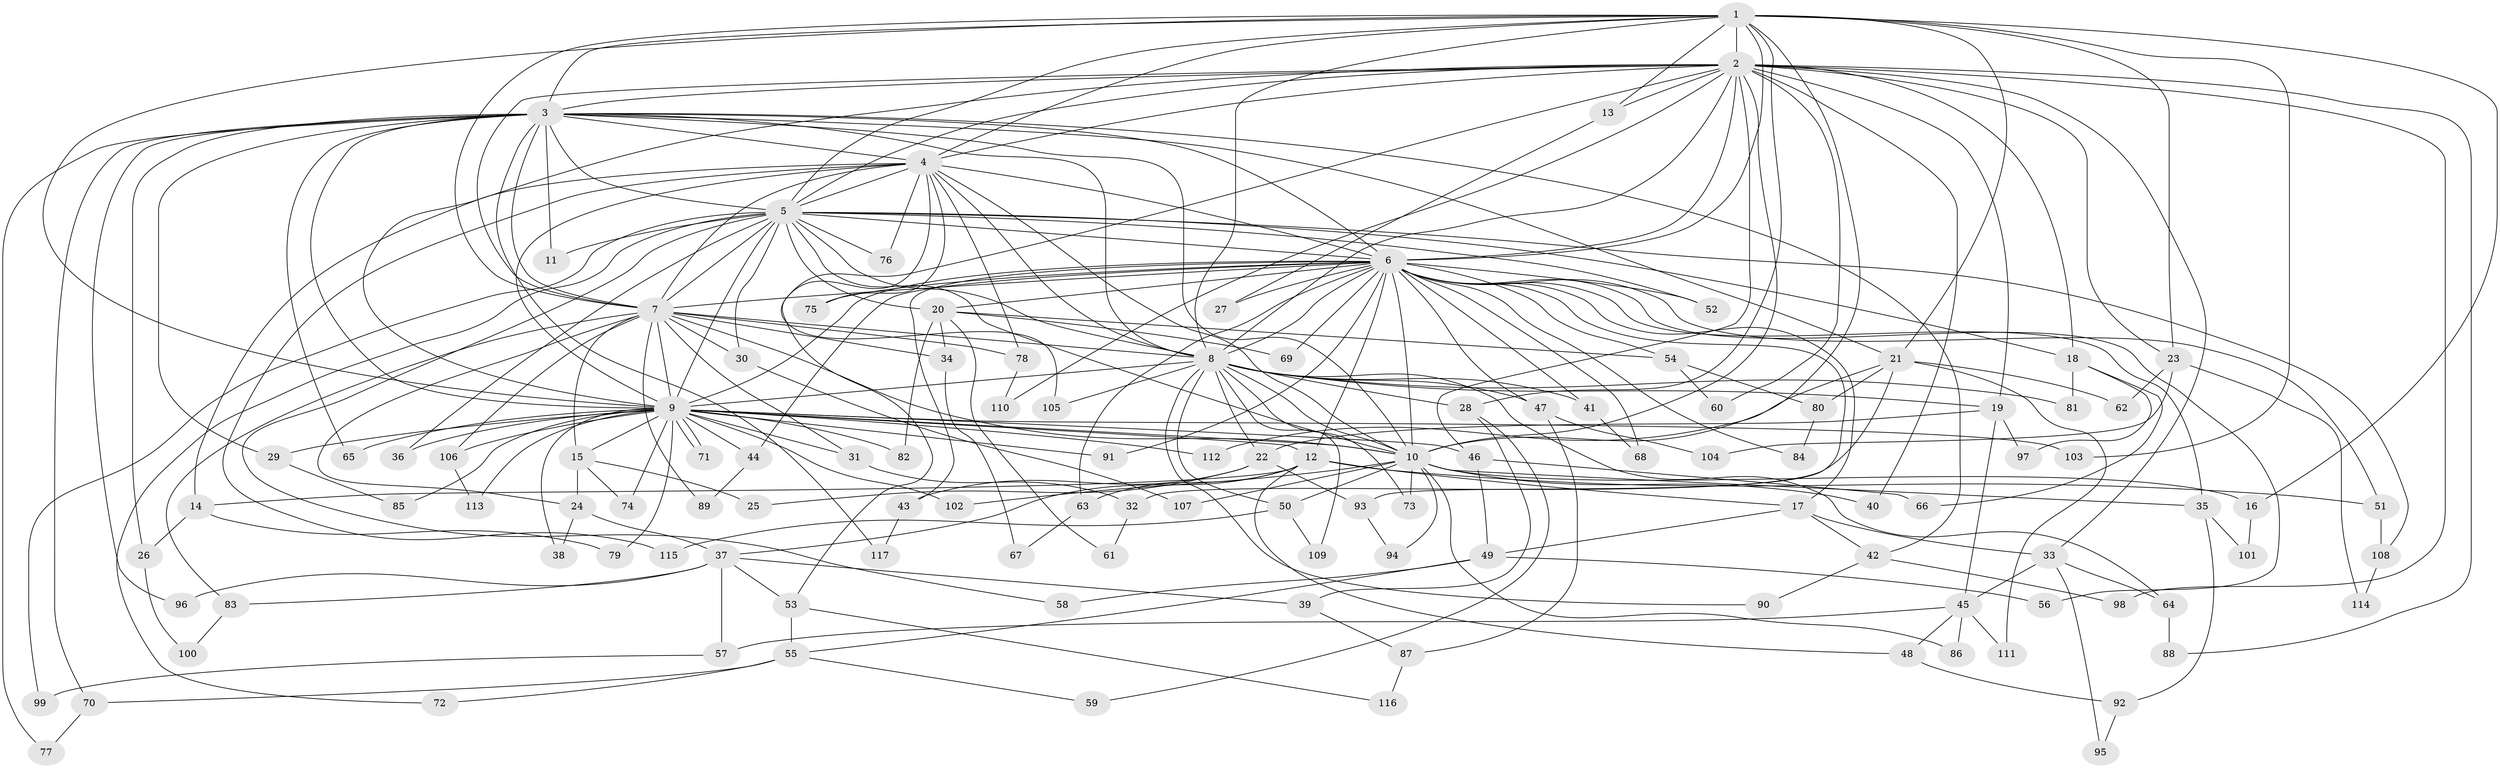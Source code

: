 // Generated by graph-tools (version 1.1) at 2025/14/03/09/25 04:14:01]
// undirected, 117 vertices, 259 edges
graph export_dot {
graph [start="1"]
  node [color=gray90,style=filled];
  1;
  2;
  3;
  4;
  5;
  6;
  7;
  8;
  9;
  10;
  11;
  12;
  13;
  14;
  15;
  16;
  17;
  18;
  19;
  20;
  21;
  22;
  23;
  24;
  25;
  26;
  27;
  28;
  29;
  30;
  31;
  32;
  33;
  34;
  35;
  36;
  37;
  38;
  39;
  40;
  41;
  42;
  43;
  44;
  45;
  46;
  47;
  48;
  49;
  50;
  51;
  52;
  53;
  54;
  55;
  56;
  57;
  58;
  59;
  60;
  61;
  62;
  63;
  64;
  65;
  66;
  67;
  68;
  69;
  70;
  71;
  72;
  73;
  74;
  75;
  76;
  77;
  78;
  79;
  80;
  81;
  82;
  83;
  84;
  85;
  86;
  87;
  88;
  89;
  90;
  91;
  92;
  93;
  94;
  95;
  96;
  97;
  98;
  99;
  100;
  101;
  102;
  103;
  104;
  105;
  106;
  107;
  108;
  109;
  110;
  111;
  112;
  113;
  114;
  115;
  116;
  117;
  1 -- 2;
  1 -- 3;
  1 -- 4;
  1 -- 5;
  1 -- 6;
  1 -- 7;
  1 -- 8;
  1 -- 9;
  1 -- 10;
  1 -- 13;
  1 -- 16;
  1 -- 21;
  1 -- 23;
  1 -- 28;
  1 -- 103;
  2 -- 3;
  2 -- 4;
  2 -- 5;
  2 -- 6;
  2 -- 7;
  2 -- 8;
  2 -- 9;
  2 -- 10;
  2 -- 13;
  2 -- 18;
  2 -- 19;
  2 -- 23;
  2 -- 33;
  2 -- 40;
  2 -- 46;
  2 -- 53;
  2 -- 60;
  2 -- 88;
  2 -- 98;
  2 -- 110;
  3 -- 4;
  3 -- 5;
  3 -- 6;
  3 -- 7;
  3 -- 8;
  3 -- 9;
  3 -- 10;
  3 -- 11;
  3 -- 21;
  3 -- 26;
  3 -- 29;
  3 -- 42;
  3 -- 65;
  3 -- 70;
  3 -- 77;
  3 -- 96;
  3 -- 117;
  4 -- 5;
  4 -- 6;
  4 -- 7;
  4 -- 8;
  4 -- 9;
  4 -- 10;
  4 -- 14;
  4 -- 75;
  4 -- 76;
  4 -- 78;
  4 -- 105;
  4 -- 115;
  5 -- 6;
  5 -- 7;
  5 -- 8;
  5 -- 9;
  5 -- 10;
  5 -- 11;
  5 -- 18;
  5 -- 20;
  5 -- 30;
  5 -- 36;
  5 -- 52;
  5 -- 58;
  5 -- 72;
  5 -- 76;
  5 -- 99;
  5 -- 108;
  6 -- 7;
  6 -- 8;
  6 -- 9;
  6 -- 10;
  6 -- 12;
  6 -- 17;
  6 -- 20;
  6 -- 27;
  6 -- 35;
  6 -- 41;
  6 -- 43;
  6 -- 44;
  6 -- 47;
  6 -- 51;
  6 -- 52;
  6 -- 54;
  6 -- 56;
  6 -- 63;
  6 -- 68;
  6 -- 69;
  6 -- 75;
  6 -- 84;
  6 -- 91;
  6 -- 93;
  7 -- 8;
  7 -- 9;
  7 -- 10;
  7 -- 15;
  7 -- 24;
  7 -- 30;
  7 -- 31;
  7 -- 34;
  7 -- 78;
  7 -- 83;
  7 -- 89;
  7 -- 106;
  8 -- 9;
  8 -- 10;
  8 -- 19;
  8 -- 22;
  8 -- 28;
  8 -- 41;
  8 -- 47;
  8 -- 50;
  8 -- 64;
  8 -- 73;
  8 -- 81;
  8 -- 90;
  8 -- 105;
  8 -- 109;
  9 -- 10;
  9 -- 12;
  9 -- 15;
  9 -- 29;
  9 -- 31;
  9 -- 36;
  9 -- 38;
  9 -- 44;
  9 -- 46;
  9 -- 65;
  9 -- 71;
  9 -- 71;
  9 -- 74;
  9 -- 79;
  9 -- 82;
  9 -- 85;
  9 -- 91;
  9 -- 102;
  9 -- 103;
  9 -- 106;
  9 -- 112;
  9 -- 113;
  10 -- 16;
  10 -- 35;
  10 -- 40;
  10 -- 50;
  10 -- 73;
  10 -- 86;
  10 -- 94;
  10 -- 102;
  10 -- 107;
  12 -- 14;
  12 -- 17;
  12 -- 37;
  12 -- 48;
  12 -- 51;
  12 -- 63;
  13 -- 27;
  14 -- 26;
  14 -- 79;
  15 -- 24;
  15 -- 25;
  15 -- 74;
  16 -- 101;
  17 -- 33;
  17 -- 42;
  17 -- 49;
  18 -- 66;
  18 -- 81;
  18 -- 97;
  19 -- 22;
  19 -- 45;
  19 -- 97;
  20 -- 34;
  20 -- 54;
  20 -- 61;
  20 -- 69;
  20 -- 82;
  21 -- 32;
  21 -- 62;
  21 -- 80;
  21 -- 111;
  21 -- 112;
  22 -- 25;
  22 -- 43;
  22 -- 93;
  23 -- 62;
  23 -- 104;
  23 -- 114;
  24 -- 37;
  24 -- 38;
  26 -- 100;
  28 -- 39;
  28 -- 59;
  29 -- 85;
  30 -- 107;
  31 -- 32;
  32 -- 61;
  33 -- 45;
  33 -- 64;
  33 -- 95;
  34 -- 67;
  35 -- 92;
  35 -- 101;
  37 -- 39;
  37 -- 53;
  37 -- 57;
  37 -- 83;
  37 -- 96;
  39 -- 87;
  41 -- 68;
  42 -- 90;
  42 -- 98;
  43 -- 117;
  44 -- 89;
  45 -- 48;
  45 -- 57;
  45 -- 86;
  45 -- 111;
  46 -- 49;
  46 -- 66;
  47 -- 87;
  47 -- 104;
  48 -- 92;
  49 -- 55;
  49 -- 56;
  49 -- 58;
  50 -- 109;
  50 -- 115;
  51 -- 108;
  53 -- 55;
  53 -- 116;
  54 -- 60;
  54 -- 80;
  55 -- 59;
  55 -- 70;
  55 -- 72;
  57 -- 99;
  63 -- 67;
  64 -- 88;
  70 -- 77;
  78 -- 110;
  80 -- 84;
  83 -- 100;
  87 -- 116;
  92 -- 95;
  93 -- 94;
  106 -- 113;
  108 -- 114;
}
